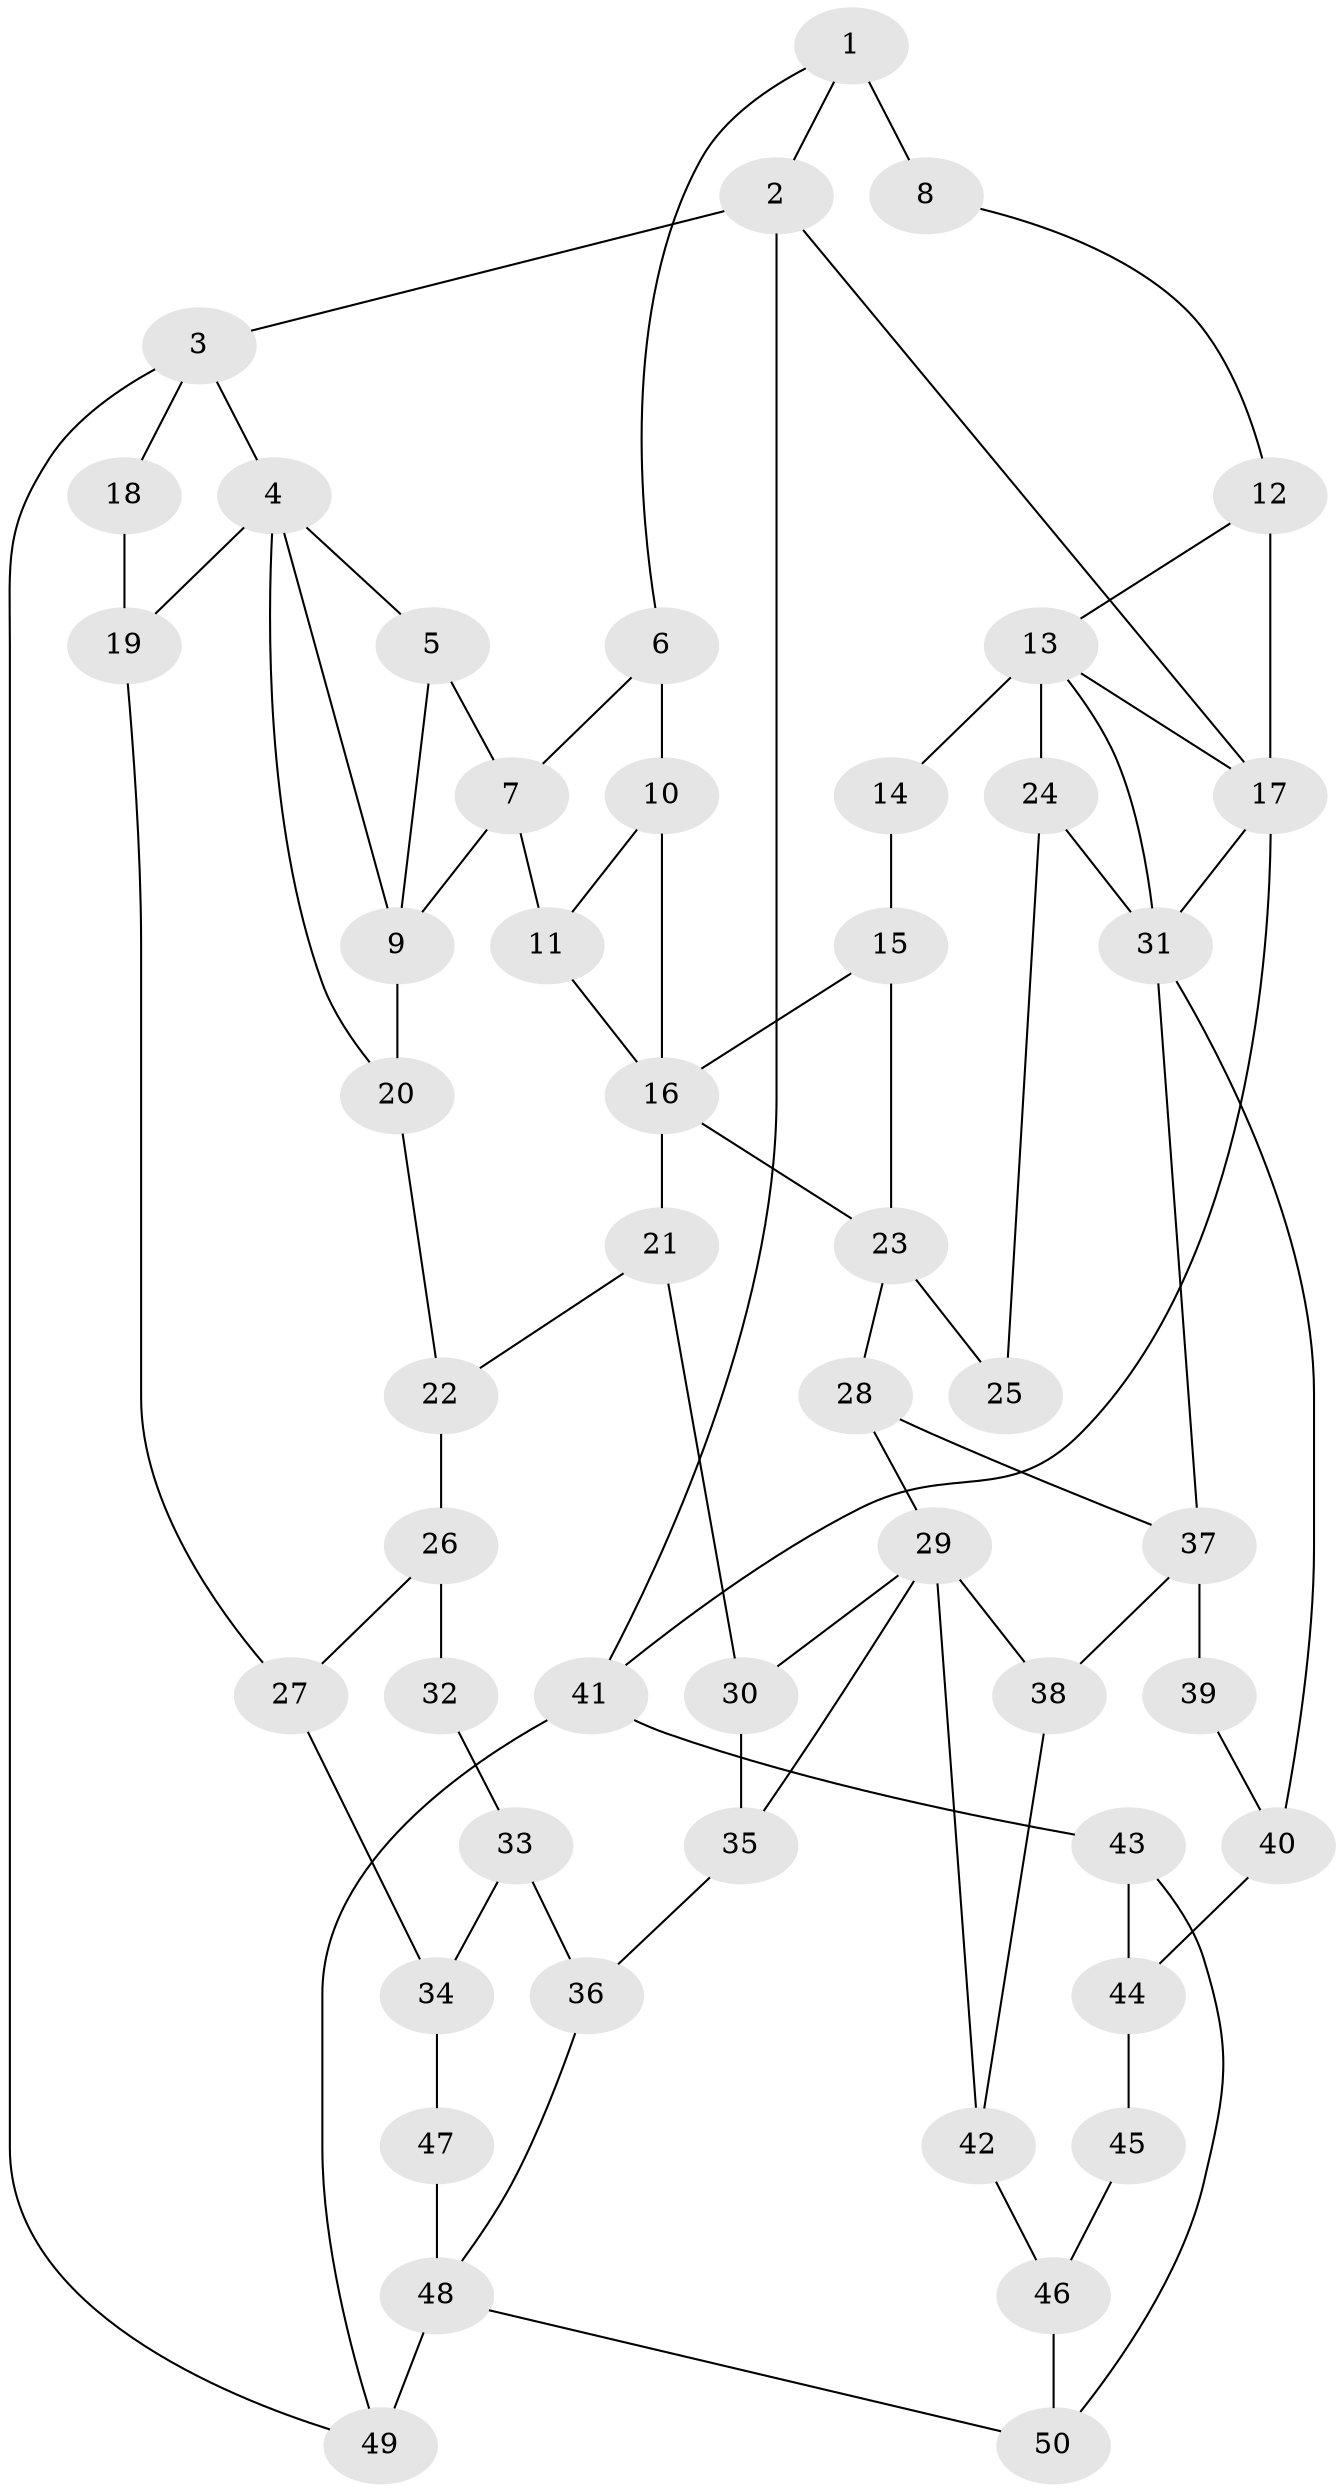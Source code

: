 // original degree distribution, {3: 0.04, 4: 0.21, 6: 0.23, 5: 0.52}
// Generated by graph-tools (version 1.1) at 2025/54/03/04/25 22:54:23]
// undirected, 50 vertices, 81 edges
graph export_dot {
  node [color=gray90,style=filled];
  1;
  2;
  3;
  4;
  5;
  6;
  7;
  8;
  9;
  10;
  11;
  12;
  13;
  14;
  15;
  16;
  17;
  18;
  19;
  20;
  21;
  22;
  23;
  24;
  25;
  26;
  27;
  28;
  29;
  30;
  31;
  32;
  33;
  34;
  35;
  36;
  37;
  38;
  39;
  40;
  41;
  42;
  43;
  44;
  45;
  46;
  47;
  48;
  49;
  50;
  1 -- 2 [weight=1.0];
  1 -- 6 [weight=1.0];
  1 -- 8 [weight=2.0];
  2 -- 3 [weight=1.0];
  2 -- 17 [weight=1.0];
  2 -- 41 [weight=1.0];
  3 -- 4 [weight=1.0];
  3 -- 18 [weight=1.0];
  3 -- 49 [weight=1.0];
  4 -- 5 [weight=1.0];
  4 -- 9 [weight=1.0];
  4 -- 19 [weight=1.0];
  4 -- 20 [weight=1.0];
  5 -- 7 [weight=1.0];
  5 -- 9 [weight=1.0];
  6 -- 7 [weight=1.0];
  6 -- 10 [weight=1.0];
  7 -- 9 [weight=2.0];
  7 -- 11 [weight=1.0];
  8 -- 12 [weight=1.0];
  9 -- 20 [weight=2.0];
  10 -- 11 [weight=1.0];
  10 -- 16 [weight=1.0];
  11 -- 16 [weight=1.0];
  12 -- 13 [weight=1.0];
  12 -- 17 [weight=1.0];
  13 -- 14 [weight=2.0];
  13 -- 17 [weight=1.0];
  13 -- 24 [weight=1.0];
  13 -- 31 [weight=1.0];
  14 -- 15 [weight=1.0];
  15 -- 16 [weight=1.0];
  15 -- 23 [weight=1.0];
  16 -- 21 [weight=1.0];
  16 -- 23 [weight=1.0];
  17 -- 31 [weight=1.0];
  17 -- 41 [weight=1.0];
  18 -- 19 [weight=2.0];
  19 -- 27 [weight=1.0];
  20 -- 22 [weight=1.0];
  21 -- 22 [weight=1.0];
  21 -- 30 [weight=1.0];
  22 -- 26 [weight=1.0];
  23 -- 25 [weight=2.0];
  23 -- 28 [weight=2.0];
  24 -- 25 [weight=1.0];
  24 -- 31 [weight=1.0];
  26 -- 27 [weight=1.0];
  26 -- 32 [weight=2.0];
  27 -- 34 [weight=1.0];
  28 -- 29 [weight=2.0];
  28 -- 37 [weight=1.0];
  29 -- 30 [weight=1.0];
  29 -- 35 [weight=1.0];
  29 -- 38 [weight=1.0];
  29 -- 42 [weight=1.0];
  30 -- 35 [weight=1.0];
  31 -- 37 [weight=1.0];
  31 -- 40 [weight=1.0];
  32 -- 33 [weight=1.0];
  33 -- 34 [weight=1.0];
  33 -- 36 [weight=1.0];
  34 -- 47 [weight=1.0];
  35 -- 36 [weight=1.0];
  36 -- 48 [weight=1.0];
  37 -- 38 [weight=1.0];
  37 -- 39 [weight=2.0];
  38 -- 42 [weight=1.0];
  39 -- 40 [weight=1.0];
  40 -- 44 [weight=2.0];
  41 -- 43 [weight=2.0];
  41 -- 49 [weight=1.0];
  42 -- 46 [weight=2.0];
  43 -- 44 [weight=2.0];
  43 -- 50 [weight=1.0];
  44 -- 45 [weight=2.0];
  45 -- 46 [weight=2.0];
  46 -- 50 [weight=2.0];
  47 -- 48 [weight=2.0];
  48 -- 49 [weight=2.0];
  48 -- 50 [weight=1.0];
}
